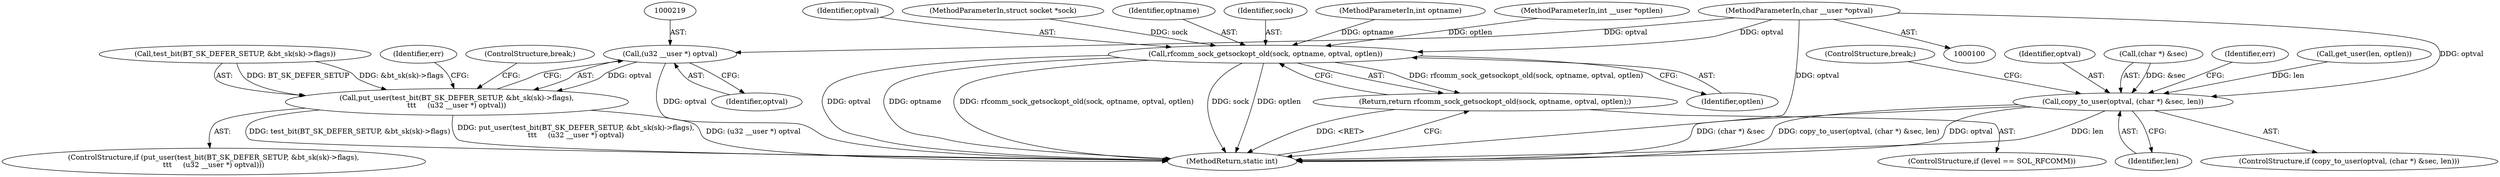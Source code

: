 digraph "0_linux_9ad2de43f1aee7e7274a4e0d41465489299e344b@pointer" {
"1000104" [label="(MethodParameterIn,char __user *optval)"];
"1000127" [label="(Call,rfcomm_sock_getsockopt_old(sock, optname, optval, optlen))"];
"1000126" [label="(Return,return rfcomm_sock_getsockopt_old(sock, optname, optval, optlen);)"];
"1000178" [label="(Call,copy_to_user(optval, (char *) &sec, len))"];
"1000218" [label="(Call,(u32 __user *) optval)"];
"1000210" [label="(Call,put_user(test_bit(BT_SK_DEFER_SETUP, &bt_sk(sk)->flags),\n\t\t\t     (u32 __user *) optval))"];
"1000130" [label="(Identifier,optval)"];
"1000189" [label="(ControlStructure,break;)"];
"1000184" [label="(Identifier,len)"];
"1000220" [label="(Identifier,optval)"];
"1000101" [label="(MethodParameterIn,struct socket *sock)"];
"1000179" [label="(Identifier,optval)"];
"1000180" [label="(Call,(char *) &sec)"];
"1000225" [label="(ControlStructure,break;)"];
"1000127" [label="(Call,rfcomm_sock_getsockopt_old(sock, optname, optval, optlen))"];
"1000236" [label="(MethodReturn,static int)"];
"1000178" [label="(Call,copy_to_user(optval, (char *) &sec, len))"];
"1000129" [label="(Identifier,optname)"];
"1000186" [label="(Identifier,err)"];
"1000131" [label="(Identifier,optlen)"];
"1000211" [label="(Call,test_bit(BT_SK_DEFER_SETUP, &bt_sk(sk)->flags))"];
"1000128" [label="(Identifier,sock)"];
"1000222" [label="(Identifier,err)"];
"1000210" [label="(Call,put_user(test_bit(BT_SK_DEFER_SETUP, &bt_sk(sk)->flags),\n\t\t\t     (u32 __user *) optval))"];
"1000218" [label="(Call,(u32 __user *) optval)"];
"1000177" [label="(ControlStructure,if (copy_to_user(optval, (char *) &sec, len)))"];
"1000209" [label="(ControlStructure,if (put_user(test_bit(BT_SK_DEFER_SETUP, &bt_sk(sk)->flags),\n\t\t\t     (u32 __user *) optval)))"];
"1000122" [label="(ControlStructure,if (level == SOL_RFCOMM))"];
"1000103" [label="(MethodParameterIn,int optname)"];
"1000126" [label="(Return,return rfcomm_sock_getsockopt_old(sock, optname, optval, optlen);)"];
"1000104" [label="(MethodParameterIn,char __user *optval)"];
"1000105" [label="(MethodParameterIn,int __user *optlen)"];
"1000140" [label="(Call,get_user(len, optlen))"];
"1000104" -> "1000100"  [label="AST: "];
"1000104" -> "1000236"  [label="DDG: optval"];
"1000104" -> "1000127"  [label="DDG: optval"];
"1000104" -> "1000178"  [label="DDG: optval"];
"1000104" -> "1000218"  [label="DDG: optval"];
"1000127" -> "1000126"  [label="AST: "];
"1000127" -> "1000131"  [label="CFG: "];
"1000128" -> "1000127"  [label="AST: "];
"1000129" -> "1000127"  [label="AST: "];
"1000130" -> "1000127"  [label="AST: "];
"1000131" -> "1000127"  [label="AST: "];
"1000126" -> "1000127"  [label="CFG: "];
"1000127" -> "1000236"  [label="DDG: optval"];
"1000127" -> "1000236"  [label="DDG: optname"];
"1000127" -> "1000236"  [label="DDG: rfcomm_sock_getsockopt_old(sock, optname, optval, optlen)"];
"1000127" -> "1000236"  [label="DDG: sock"];
"1000127" -> "1000236"  [label="DDG: optlen"];
"1000127" -> "1000126"  [label="DDG: rfcomm_sock_getsockopt_old(sock, optname, optval, optlen)"];
"1000101" -> "1000127"  [label="DDG: sock"];
"1000103" -> "1000127"  [label="DDG: optname"];
"1000105" -> "1000127"  [label="DDG: optlen"];
"1000126" -> "1000122"  [label="AST: "];
"1000236" -> "1000126"  [label="CFG: "];
"1000126" -> "1000236"  [label="DDG: <RET>"];
"1000178" -> "1000177"  [label="AST: "];
"1000178" -> "1000184"  [label="CFG: "];
"1000179" -> "1000178"  [label="AST: "];
"1000180" -> "1000178"  [label="AST: "];
"1000184" -> "1000178"  [label="AST: "];
"1000186" -> "1000178"  [label="CFG: "];
"1000189" -> "1000178"  [label="CFG: "];
"1000178" -> "1000236"  [label="DDG: copy_to_user(optval, (char *) &sec, len)"];
"1000178" -> "1000236"  [label="DDG: optval"];
"1000178" -> "1000236"  [label="DDG: len"];
"1000178" -> "1000236"  [label="DDG: (char *) &sec"];
"1000180" -> "1000178"  [label="DDG: &sec"];
"1000140" -> "1000178"  [label="DDG: len"];
"1000218" -> "1000210"  [label="AST: "];
"1000218" -> "1000220"  [label="CFG: "];
"1000219" -> "1000218"  [label="AST: "];
"1000220" -> "1000218"  [label="AST: "];
"1000210" -> "1000218"  [label="CFG: "];
"1000218" -> "1000236"  [label="DDG: optval"];
"1000218" -> "1000210"  [label="DDG: optval"];
"1000210" -> "1000209"  [label="AST: "];
"1000211" -> "1000210"  [label="AST: "];
"1000222" -> "1000210"  [label="CFG: "];
"1000225" -> "1000210"  [label="CFG: "];
"1000210" -> "1000236"  [label="DDG: put_user(test_bit(BT_SK_DEFER_SETUP, &bt_sk(sk)->flags),\n\t\t\t     (u32 __user *) optval)"];
"1000210" -> "1000236"  [label="DDG: (u32 __user *) optval"];
"1000210" -> "1000236"  [label="DDG: test_bit(BT_SK_DEFER_SETUP, &bt_sk(sk)->flags)"];
"1000211" -> "1000210"  [label="DDG: BT_SK_DEFER_SETUP"];
"1000211" -> "1000210"  [label="DDG: &bt_sk(sk)->flags"];
}
